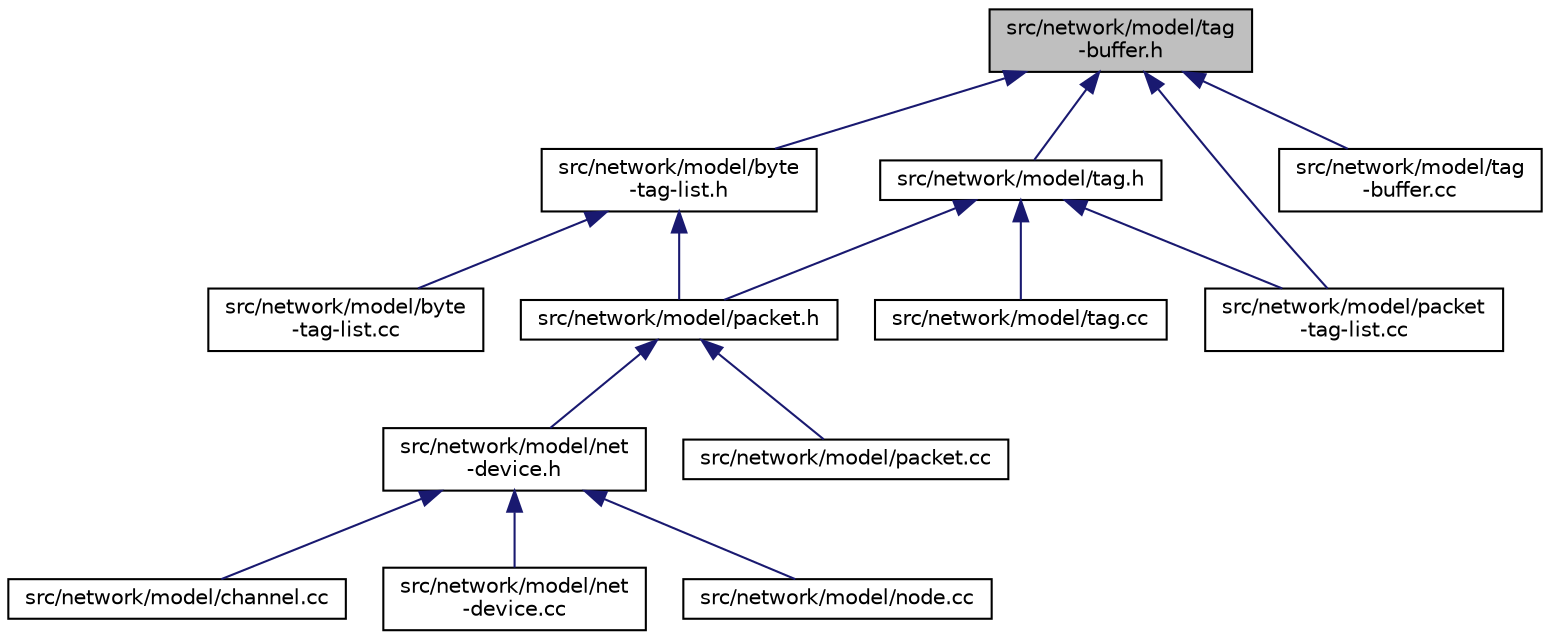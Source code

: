 digraph "src/network/model/tag-buffer.h"
{
 // LATEX_PDF_SIZE
  edge [fontname="Helvetica",fontsize="10",labelfontname="Helvetica",labelfontsize="10"];
  node [fontname="Helvetica",fontsize="10",shape=record];
  Node1 [label="src/network/model/tag\l-buffer.h",height=0.2,width=0.4,color="black", fillcolor="grey75", style="filled", fontcolor="black",tooltip=" "];
  Node1 -> Node2 [dir="back",color="midnightblue",fontsize="10",style="solid",fontname="Helvetica"];
  Node2 [label="src/network/model/byte\l-tag-list.h",height=0.2,width=0.4,color="black", fillcolor="white", style="filled",URL="$byte-tag-list_8h.html",tooltip=" "];
  Node2 -> Node3 [dir="back",color="midnightblue",fontsize="10",style="solid",fontname="Helvetica"];
  Node3 [label="src/network/model/byte\l-tag-list.cc",height=0.2,width=0.4,color="black", fillcolor="white", style="filled",URL="$byte-tag-list_8cc.html",tooltip=" "];
  Node2 -> Node4 [dir="back",color="midnightblue",fontsize="10",style="solid",fontname="Helvetica"];
  Node4 [label="src/network/model/packet.h",height=0.2,width=0.4,color="black", fillcolor="white", style="filled",URL="$packet_8h.html",tooltip=" "];
  Node4 -> Node5 [dir="back",color="midnightblue",fontsize="10",style="solid",fontname="Helvetica"];
  Node5 [label="src/network/model/net\l-device.h",height=0.2,width=0.4,color="black", fillcolor="white", style="filled",URL="$net-device_8h.html",tooltip=" "];
  Node5 -> Node6 [dir="back",color="midnightblue",fontsize="10",style="solid",fontname="Helvetica"];
  Node6 [label="src/network/model/channel.cc",height=0.2,width=0.4,color="black", fillcolor="white", style="filled",URL="$channel_8cc.html",tooltip=" "];
  Node5 -> Node7 [dir="back",color="midnightblue",fontsize="10",style="solid",fontname="Helvetica"];
  Node7 [label="src/network/model/net\l-device.cc",height=0.2,width=0.4,color="black", fillcolor="white", style="filled",URL="$net-device_8cc.html",tooltip=" "];
  Node5 -> Node8 [dir="back",color="midnightblue",fontsize="10",style="solid",fontname="Helvetica"];
  Node8 [label="src/network/model/node.cc",height=0.2,width=0.4,color="black", fillcolor="white", style="filled",URL="$node_8cc.html",tooltip=" "];
  Node4 -> Node9 [dir="back",color="midnightblue",fontsize="10",style="solid",fontname="Helvetica"];
  Node9 [label="src/network/model/packet.cc",height=0.2,width=0.4,color="black", fillcolor="white", style="filled",URL="$packet_8cc.html",tooltip=" "];
  Node1 -> Node10 [dir="back",color="midnightblue",fontsize="10",style="solid",fontname="Helvetica"];
  Node10 [label="src/network/model/packet\l-tag-list.cc",height=0.2,width=0.4,color="black", fillcolor="white", style="filled",URL="$packet-tag-list_8cc.html",tooltip="Implements a linked list of Packet tags, including copy-on-write semantics."];
  Node1 -> Node11 [dir="back",color="midnightblue",fontsize="10",style="solid",fontname="Helvetica"];
  Node11 [label="src/network/model/tag\l-buffer.cc",height=0.2,width=0.4,color="black", fillcolor="white", style="filled",URL="$tag-buffer_8cc.html",tooltip=" "];
  Node1 -> Node12 [dir="back",color="midnightblue",fontsize="10",style="solid",fontname="Helvetica"];
  Node12 [label="src/network/model/tag.h",height=0.2,width=0.4,color="black", fillcolor="white", style="filled",URL="$tag_8h.html",tooltip=" "];
  Node12 -> Node10 [dir="back",color="midnightblue",fontsize="10",style="solid",fontname="Helvetica"];
  Node12 -> Node4 [dir="back",color="midnightblue",fontsize="10",style="solid",fontname="Helvetica"];
  Node12 -> Node13 [dir="back",color="midnightblue",fontsize="10",style="solid",fontname="Helvetica"];
  Node13 [label="src/network/model/tag.cc",height=0.2,width=0.4,color="black", fillcolor="white", style="filled",URL="$tag_8cc.html",tooltip=" "];
}
